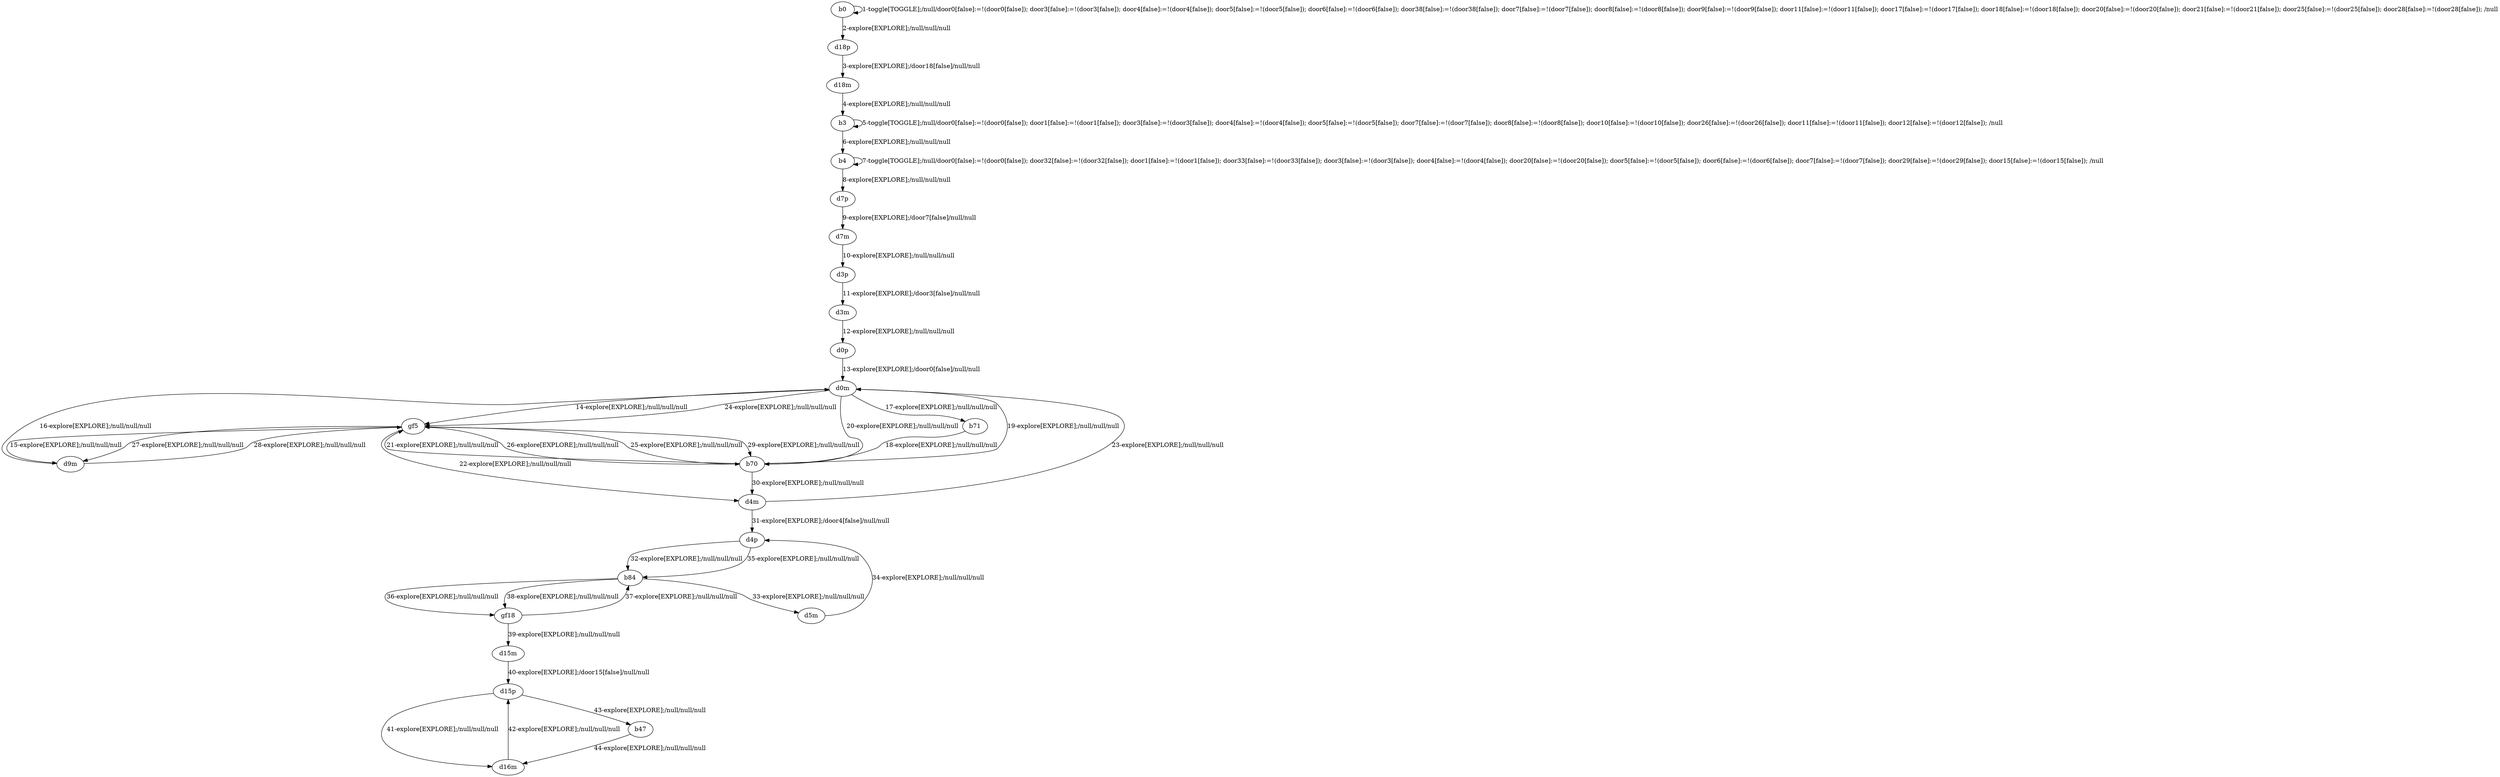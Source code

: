 # Total number of goals covered by this test: 4
# d15p --> d16m
# d15p --> b47
# b47 --> d16m
# d16m --> d15p

digraph g {
"b0" -> "b0" [label = "1-toggle[TOGGLE];/null/door0[false]:=!(door0[false]); door3[false]:=!(door3[false]); door4[false]:=!(door4[false]); door5[false]:=!(door5[false]); door6[false]:=!(door6[false]); door38[false]:=!(door38[false]); door7[false]:=!(door7[false]); door8[false]:=!(door8[false]); door9[false]:=!(door9[false]); door11[false]:=!(door11[false]); door17[false]:=!(door17[false]); door18[false]:=!(door18[false]); door20[false]:=!(door20[false]); door21[false]:=!(door21[false]); door25[false]:=!(door25[false]); door28[false]:=!(door28[false]); /null"];
"b0" -> "d18p" [label = "2-explore[EXPLORE];/null/null/null"];
"d18p" -> "d18m" [label = "3-explore[EXPLORE];/door18[false]/null/null"];
"d18m" -> "b3" [label = "4-explore[EXPLORE];/null/null/null"];
"b3" -> "b3" [label = "5-toggle[TOGGLE];/null/door0[false]:=!(door0[false]); door1[false]:=!(door1[false]); door3[false]:=!(door3[false]); door4[false]:=!(door4[false]); door5[false]:=!(door5[false]); door7[false]:=!(door7[false]); door8[false]:=!(door8[false]); door10[false]:=!(door10[false]); door26[false]:=!(door26[false]); door11[false]:=!(door11[false]); door12[false]:=!(door12[false]); /null"];
"b3" -> "b4" [label = "6-explore[EXPLORE];/null/null/null"];
"b4" -> "b4" [label = "7-toggle[TOGGLE];/null/door0[false]:=!(door0[false]); door32[false]:=!(door32[false]); door1[false]:=!(door1[false]); door33[false]:=!(door33[false]); door3[false]:=!(door3[false]); door4[false]:=!(door4[false]); door20[false]:=!(door20[false]); door5[false]:=!(door5[false]); door6[false]:=!(door6[false]); door7[false]:=!(door7[false]); door29[false]:=!(door29[false]); door15[false]:=!(door15[false]); /null"];
"b4" -> "d7p" [label = "8-explore[EXPLORE];/null/null/null"];
"d7p" -> "d7m" [label = "9-explore[EXPLORE];/door7[false]/null/null"];
"d7m" -> "d3p" [label = "10-explore[EXPLORE];/null/null/null"];
"d3p" -> "d3m" [label = "11-explore[EXPLORE];/door3[false]/null/null"];
"d3m" -> "d0p" [label = "12-explore[EXPLORE];/null/null/null"];
"d0p" -> "d0m" [label = "13-explore[EXPLORE];/door0[false]/null/null"];
"d0m" -> "gf5" [label = "14-explore[EXPLORE];/null/null/null"];
"gf5" -> "d9m" [label = "15-explore[EXPLORE];/null/null/null"];
"d9m" -> "d0m" [label = "16-explore[EXPLORE];/null/null/null"];
"d0m" -> "b71" [label = "17-explore[EXPLORE];/null/null/null"];
"b71" -> "b70" [label = "18-explore[EXPLORE];/null/null/null"];
"b70" -> "d0m" [label = "19-explore[EXPLORE];/null/null/null"];
"d0m" -> "b70" [label = "20-explore[EXPLORE];/null/null/null"];
"b70" -> "gf5" [label = "21-explore[EXPLORE];/null/null/null"];
"gf5" -> "d4m" [label = "22-explore[EXPLORE];/null/null/null"];
"d4m" -> "d0m" [label = "23-explore[EXPLORE];/null/null/null"];
"d0m" -> "gf5" [label = "24-explore[EXPLORE];/null/null/null"];
"gf5" -> "b70" [label = "25-explore[EXPLORE];/null/null/null"];
"b70" -> "gf5" [label = "26-explore[EXPLORE];/null/null/null"];
"gf5" -> "d9m" [label = "27-explore[EXPLORE];/null/null/null"];
"d9m" -> "gf5" [label = "28-explore[EXPLORE];/null/null/null"];
"gf5" -> "b70" [label = "29-explore[EXPLORE];/null/null/null"];
"b70" -> "d4m" [label = "30-explore[EXPLORE];/null/null/null"];
"d4m" -> "d4p" [label = "31-explore[EXPLORE];/door4[false]/null/null"];
"d4p" -> "b84" [label = "32-explore[EXPLORE];/null/null/null"];
"b84" -> "d5m" [label = "33-explore[EXPLORE];/null/null/null"];
"d5m" -> "d4p" [label = "34-explore[EXPLORE];/null/null/null"];
"d4p" -> "b84" [label = "35-explore[EXPLORE];/null/null/null"];
"b84" -> "gf18" [label = "36-explore[EXPLORE];/null/null/null"];
"gf18" -> "b84" [label = "37-explore[EXPLORE];/null/null/null"];
"b84" -> "gf18" [label = "38-explore[EXPLORE];/null/null/null"];
"gf18" -> "d15m" [label = "39-explore[EXPLORE];/null/null/null"];
"d15m" -> "d15p" [label = "40-explore[EXPLORE];/door15[false]/null/null"];
"d15p" -> "d16m" [label = "41-explore[EXPLORE];/null/null/null"];
"d16m" -> "d15p" [label = "42-explore[EXPLORE];/null/null/null"];
"d15p" -> "b47" [label = "43-explore[EXPLORE];/null/null/null"];
"b47" -> "d16m" [label = "44-explore[EXPLORE];/null/null/null"];
}